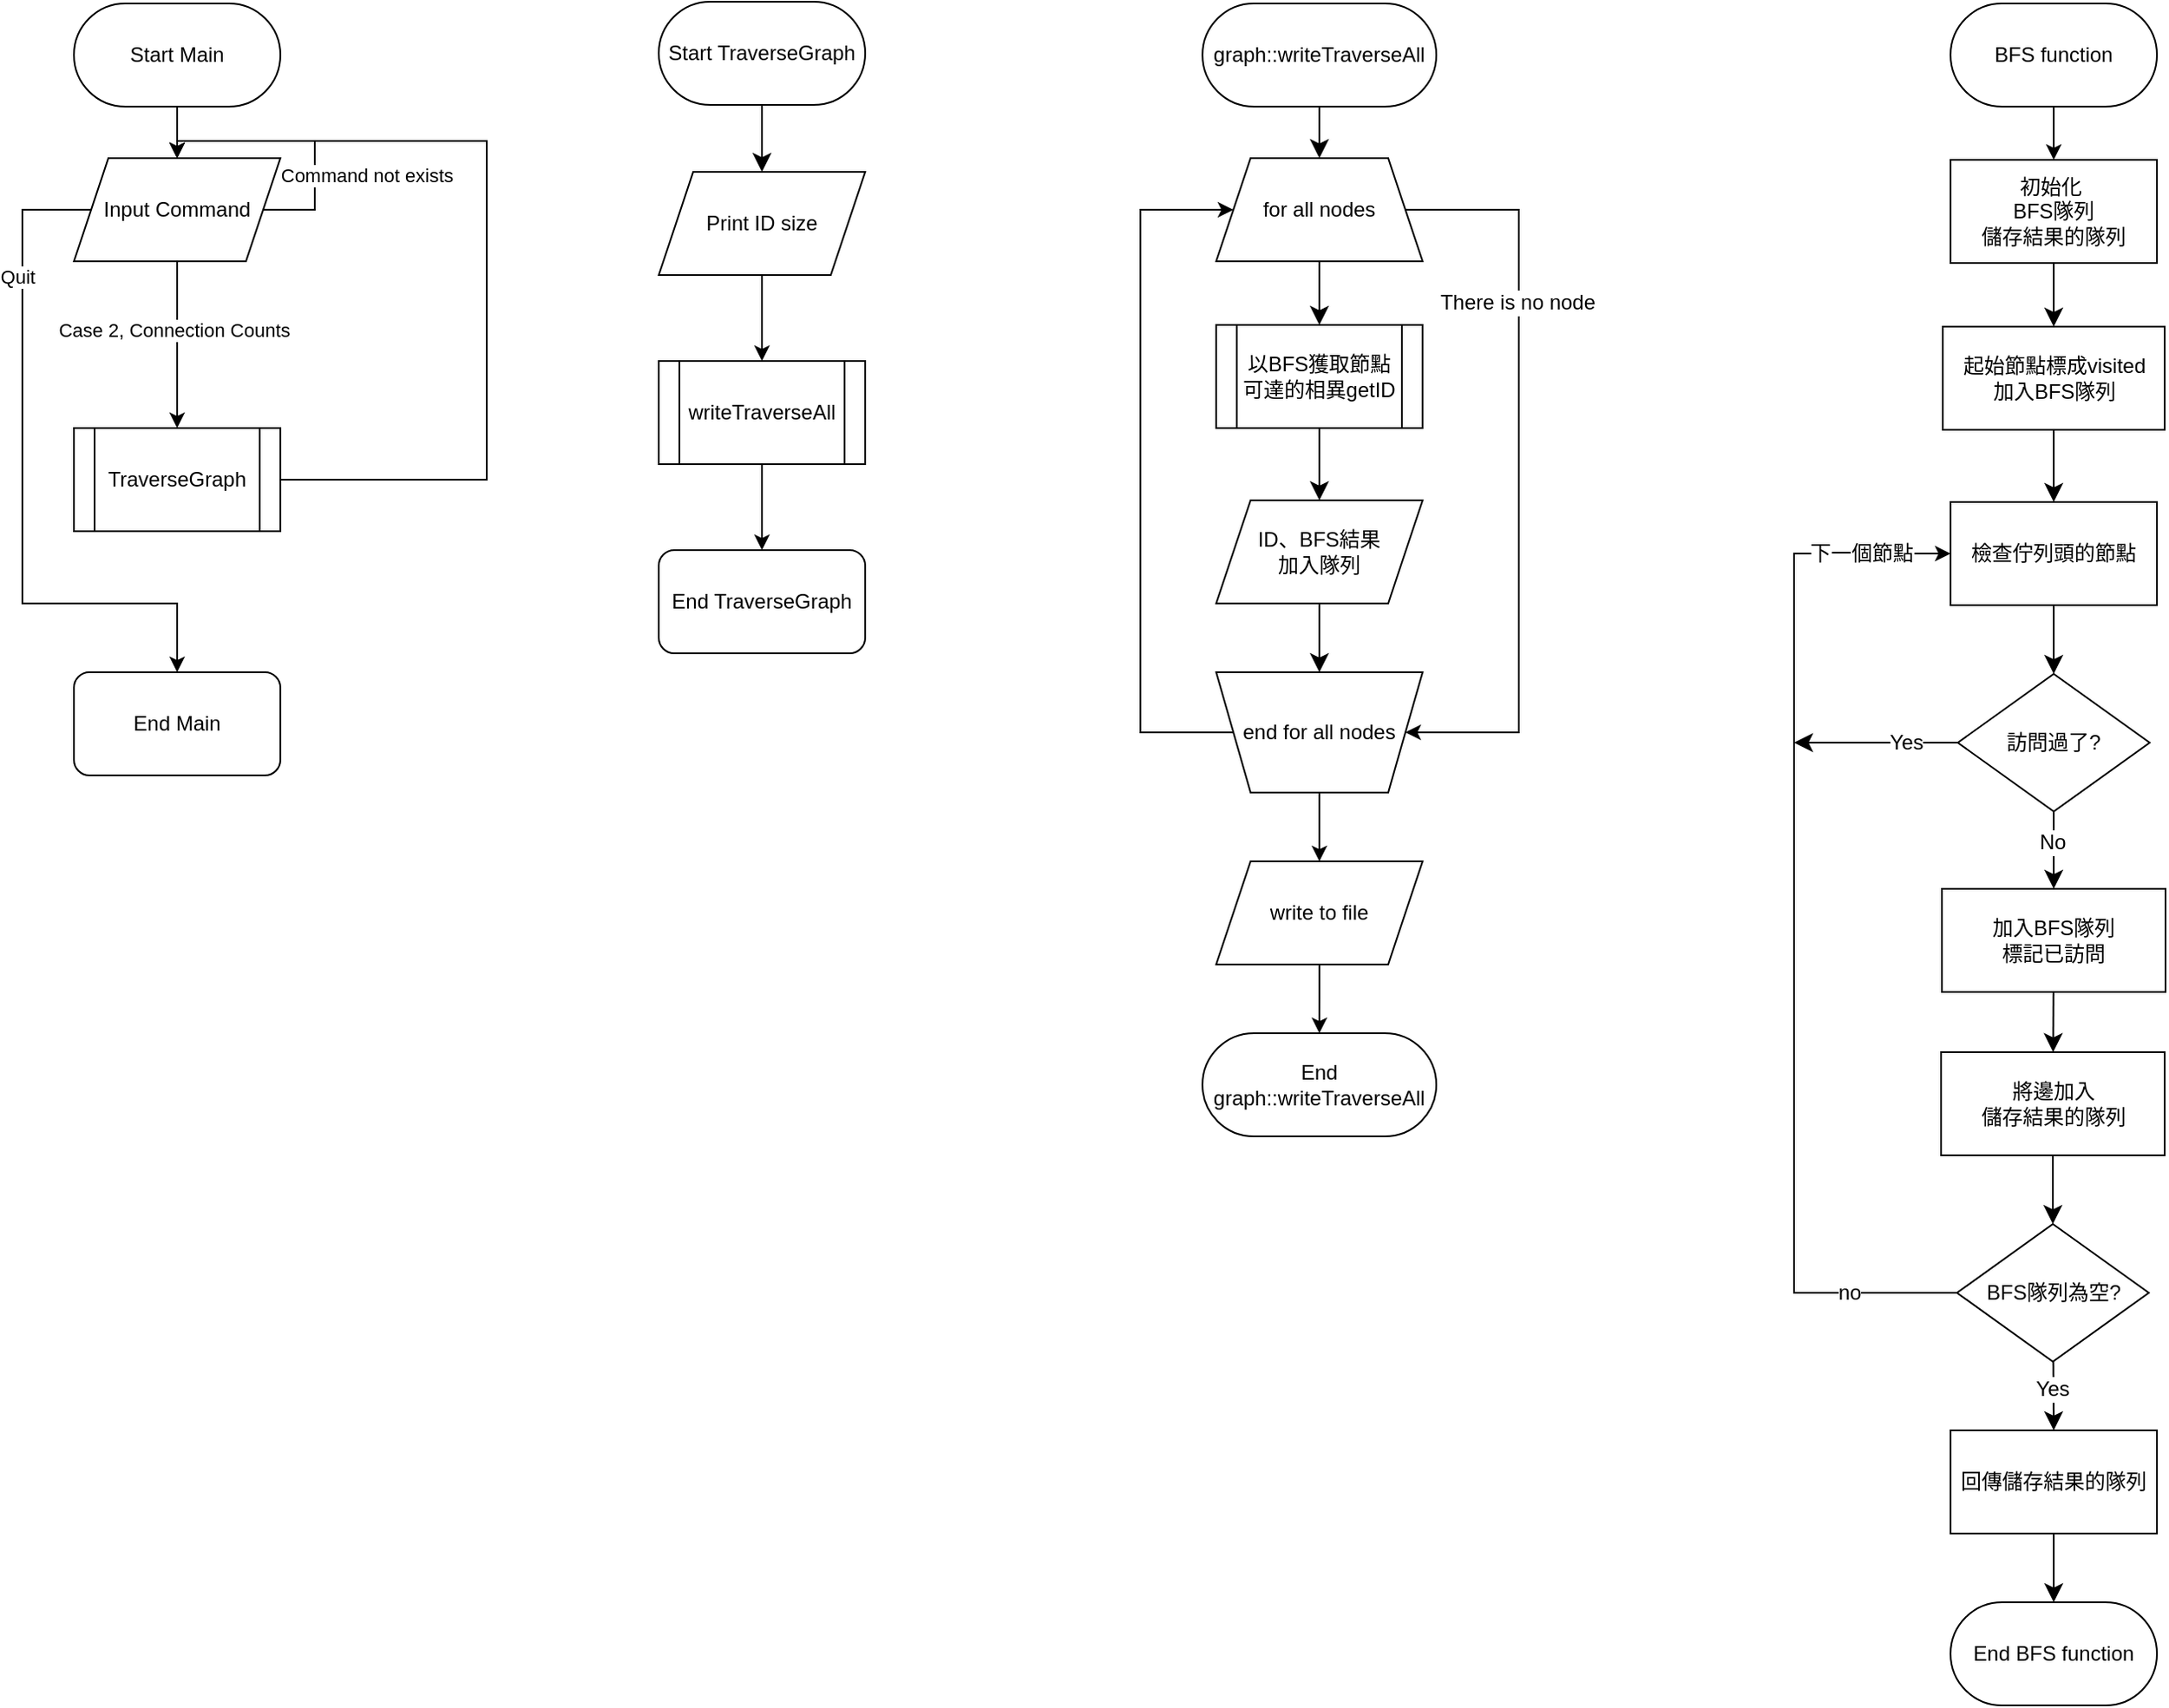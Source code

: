 <mxfile version="24.4.4" type="device">
  <diagram id="C5RBs43oDa-KdzZeNtuy" name="Page-1">
    <mxGraphModel dx="1411" dy="706" grid="1" gridSize="10" guides="1" tooltips="1" connect="1" arrows="1" fold="1" page="1" pageScale="1" pageWidth="827" pageHeight="1169" math="0" shadow="0">
      <root>
        <mxCell id="WIyWlLk6GJQsqaUBKTNV-0" />
        <mxCell id="WIyWlLk6GJQsqaUBKTNV-1" parent="WIyWlLk6GJQsqaUBKTNV-0" />
        <mxCell id="5Zuq6f4ll3MY33p2Iip3-23" style="edgeStyle=orthogonalEdgeStyle;rounded=0;orthogonalLoop=1;jettySize=auto;html=1;entryX=0.5;entryY=0;entryDx=0;entryDy=0;" parent="WIyWlLk6GJQsqaUBKTNV-1" source="5Zuq6f4ll3MY33p2Iip3-24" target="5Zuq6f4ll3MY33p2Iip3-29" edge="1">
          <mxGeometry relative="1" as="geometry" />
        </mxCell>
        <mxCell id="5Zuq6f4ll3MY33p2Iip3-24" value="Start Main" style="rounded=1;whiteSpace=wrap;html=1;arcSize=50;" parent="WIyWlLk6GJQsqaUBKTNV-1" vertex="1">
          <mxGeometry x="100" y="41" width="120" height="60" as="geometry" />
        </mxCell>
        <mxCell id="5Zuq6f4ll3MY33p2Iip3-25" style="edgeStyle=orthogonalEdgeStyle;rounded=0;orthogonalLoop=1;jettySize=auto;html=1;entryX=0.5;entryY=0;entryDx=0;entryDy=0;" parent="WIyWlLk6GJQsqaUBKTNV-1" source="5Zuq6f4ll3MY33p2Iip3-29" target="5Zuq6f4ll3MY33p2Iip3-35" edge="1">
          <mxGeometry relative="1" as="geometry">
            <mxPoint x="160" y="260" as="targetPoint" />
          </mxGeometry>
        </mxCell>
        <mxCell id="5Zuq6f4ll3MY33p2Iip3-26" value="Case 2, Connection Counts" style="edgeLabel;html=1;align=center;verticalAlign=middle;resizable=0;points=[];" parent="5Zuq6f4ll3MY33p2Iip3-25" vertex="1" connectable="0">
          <mxGeometry x="-0.188" y="-2" relative="1" as="geometry">
            <mxPoint as="offset" />
          </mxGeometry>
        </mxCell>
        <mxCell id="5Zuq6f4ll3MY33p2Iip3-27" style="edgeStyle=orthogonalEdgeStyle;rounded=0;orthogonalLoop=1;jettySize=auto;html=1;entryX=0.5;entryY=0;entryDx=0;entryDy=0;" parent="WIyWlLk6GJQsqaUBKTNV-1" source="5Zuq6f4ll3MY33p2Iip3-29" target="5Zuq6f4ll3MY33p2Iip3-38" edge="1">
          <mxGeometry relative="1" as="geometry">
            <Array as="points">
              <mxPoint x="70" y="161" />
              <mxPoint x="70" y="390" />
              <mxPoint x="160" y="390" />
            </Array>
          </mxGeometry>
        </mxCell>
        <mxCell id="5Zuq6f4ll3MY33p2Iip3-28" value="Quit" style="edgeLabel;html=1;align=center;verticalAlign=middle;resizable=0;points=[];" parent="5Zuq6f4ll3MY33p2Iip3-27" vertex="1" connectable="0">
          <mxGeometry x="-0.698" y="-3" relative="1" as="geometry">
            <mxPoint y="19" as="offset" />
          </mxGeometry>
        </mxCell>
        <mxCell id="5Zuq6f4ll3MY33p2Iip3-29" value="Input Command" style="shape=parallelogram;perimeter=parallelogramPerimeter;whiteSpace=wrap;html=1;fixedSize=1;" parent="WIyWlLk6GJQsqaUBKTNV-1" vertex="1">
          <mxGeometry x="100" y="131" width="120" height="60" as="geometry" />
        </mxCell>
        <mxCell id="5Zuq6f4ll3MY33p2Iip3-30" style="edgeStyle=orthogonalEdgeStyle;rounded=0;orthogonalLoop=1;jettySize=auto;html=1;entryX=0.5;entryY=0;entryDx=0;entryDy=0;" parent="WIyWlLk6GJQsqaUBKTNV-1" source="5Zuq6f4ll3MY33p2Iip3-29" target="5Zuq6f4ll3MY33p2Iip3-29" edge="1">
          <mxGeometry relative="1" as="geometry">
            <Array as="points">
              <mxPoint x="240" y="161" />
              <mxPoint x="240" y="121" />
              <mxPoint x="160" y="121" />
            </Array>
          </mxGeometry>
        </mxCell>
        <mxCell id="5Zuq6f4ll3MY33p2Iip3-31" value="Command not exists" style="edgeLabel;html=1;align=center;verticalAlign=middle;resizable=0;points=[];" parent="5Zuq6f4ll3MY33p2Iip3-30" vertex="1" connectable="0">
          <mxGeometry x="-0.415" y="-2" relative="1" as="geometry">
            <mxPoint x="28" y="-3" as="offset" />
          </mxGeometry>
        </mxCell>
        <mxCell id="5Zuq6f4ll3MY33p2Iip3-35" value="TraverseGraph" style="shape=process;whiteSpace=wrap;html=1;backgroundOutline=1;" parent="WIyWlLk6GJQsqaUBKTNV-1" vertex="1">
          <mxGeometry x="100" y="288" width="120" height="60" as="geometry" />
        </mxCell>
        <mxCell id="5Zuq6f4ll3MY33p2Iip3-36" style="edgeStyle=orthogonalEdgeStyle;rounded=0;orthogonalLoop=1;jettySize=auto;html=1;entryX=0.5;entryY=0;entryDx=0;entryDy=0;exitX=1;exitY=0.5;exitDx=0;exitDy=0;" parent="WIyWlLk6GJQsqaUBKTNV-1" source="5Zuq6f4ll3MY33p2Iip3-35" target="5Zuq6f4ll3MY33p2Iip3-29" edge="1">
          <mxGeometry relative="1" as="geometry">
            <Array as="points">
              <mxPoint x="340" y="318" />
              <mxPoint x="340" y="121" />
              <mxPoint x="160" y="121" />
            </Array>
            <mxPoint x="220" y="540" as="sourcePoint" />
            <mxPoint x="260" y="131" as="targetPoint" />
          </mxGeometry>
        </mxCell>
        <mxCell id="5Zuq6f4ll3MY33p2Iip3-38" value="End Main" style="rounded=1;whiteSpace=wrap;html=1;" parent="WIyWlLk6GJQsqaUBKTNV-1" vertex="1">
          <mxGeometry x="100" y="430" width="120" height="60" as="geometry" />
        </mxCell>
        <mxCell id="PBuQCArFa5jbhN4xJp0--11" value="" style="edgeStyle=none;curved=1;rounded=0;orthogonalLoop=1;jettySize=auto;html=1;fontSize=12;startSize=8;endSize=8;" parent="WIyWlLk6GJQsqaUBKTNV-1" source="5Zuq6f4ll3MY33p2Iip3-46" target="PBuQCArFa5jbhN4xJp0--10" edge="1">
          <mxGeometry relative="1" as="geometry" />
        </mxCell>
        <mxCell id="5Zuq6f4ll3MY33p2Iip3-46" value="Start TraverseGraph" style="rounded=1;whiteSpace=wrap;html=1;arcSize=50;" parent="WIyWlLk6GJQsqaUBKTNV-1" vertex="1">
          <mxGeometry x="440" y="40" width="120" height="60" as="geometry" />
        </mxCell>
        <mxCell id="maL6StaA8YDYa5zgpQ4w-1" value="" style="edgeStyle=orthogonalEdgeStyle;rounded=0;orthogonalLoop=1;jettySize=auto;html=1;" parent="WIyWlLk6GJQsqaUBKTNV-1" source="5Zuq6f4ll3MY33p2Iip3-55" target="5Zuq6f4ll3MY33p2Iip3-56" edge="1">
          <mxGeometry relative="1" as="geometry" />
        </mxCell>
        <mxCell id="5Zuq6f4ll3MY33p2Iip3-55" value="writeTraverseAll" style="shape=process;whiteSpace=wrap;html=1;backgroundOutline=1;" parent="WIyWlLk6GJQsqaUBKTNV-1" vertex="1">
          <mxGeometry x="440" y="249" width="120" height="60" as="geometry" />
        </mxCell>
        <mxCell id="5Zuq6f4ll3MY33p2Iip3-56" value="End TraverseGraph" style="rounded=1;whiteSpace=wrap;html=1;" parent="WIyWlLk6GJQsqaUBKTNV-1" vertex="1">
          <mxGeometry x="440" y="359" width="120" height="60" as="geometry" />
        </mxCell>
        <mxCell id="PBuQCArFa5jbhN4xJp0--28" value="" style="edgeStyle=none;curved=1;rounded=0;orthogonalLoop=1;jettySize=auto;html=1;fontSize=12;startSize=8;endSize=8;" parent="WIyWlLk6GJQsqaUBKTNV-1" source="5Zuq6f4ll3MY33p2Iip3-58" target="PBuQCArFa5jbhN4xJp0--15" edge="1">
          <mxGeometry relative="1" as="geometry" />
        </mxCell>
        <mxCell id="5Zuq6f4ll3MY33p2Iip3-58" value="graph::writeTraverseAll" style="rounded=1;whiteSpace=wrap;html=1;arcSize=50;" parent="WIyWlLk6GJQsqaUBKTNV-1" vertex="1">
          <mxGeometry x="756.09" y="41" width="135.94" height="60" as="geometry" />
        </mxCell>
        <mxCell id="PBuQCArFa5jbhN4xJp0--38" value="" style="edgeStyle=none;curved=1;rounded=0;orthogonalLoop=1;jettySize=auto;html=1;fontSize=12;startSize=8;endSize=8;" parent="WIyWlLk6GJQsqaUBKTNV-1" source="5Zuq6f4ll3MY33p2Iip3-86" target="PBuQCArFa5jbhN4xJp0--37" edge="1">
          <mxGeometry relative="1" as="geometry" />
        </mxCell>
        <mxCell id="5Zuq6f4ll3MY33p2Iip3-86" value="以BFS獲取&lt;span style=&quot;background-color: initial;&quot;&gt;節點可達的相異getID&lt;/span&gt;" style="shape=process;whiteSpace=wrap;html=1;backgroundOutline=1;" parent="WIyWlLk6GJQsqaUBKTNV-1" vertex="1">
          <mxGeometry x="764.06" y="228" width="120" height="60" as="geometry" />
        </mxCell>
        <mxCell id="nBRJpQgrgmeqpI3Wd9oI-1" value="" style="edgeStyle=orthogonalEdgeStyle;rounded=0;orthogonalLoop=1;jettySize=auto;html=1;" parent="WIyWlLk6GJQsqaUBKTNV-1" source="Rqaln8O-QJsJvmHKmD0x-7" target="nBRJpQgrgmeqpI3Wd9oI-0" edge="1">
          <mxGeometry relative="1" as="geometry" />
        </mxCell>
        <mxCell id="Rqaln8O-QJsJvmHKmD0x-7" value="BFS function" style="rounded=1;whiteSpace=wrap;html=1;arcSize=50;" parent="WIyWlLk6GJQsqaUBKTNV-1" vertex="1">
          <mxGeometry x="1191" y="41" width="120" height="60" as="geometry" />
        </mxCell>
        <mxCell id="PBuQCArFa5jbhN4xJp0--52" value="" style="edgeStyle=none;curved=1;rounded=0;orthogonalLoop=1;jettySize=auto;html=1;fontSize=12;startSize=8;endSize=8;" parent="WIyWlLk6GJQsqaUBKTNV-1" source="Rqaln8O-QJsJvmHKmD0x-14" target="PBuQCArFa5jbhN4xJp0--51" edge="1">
          <mxGeometry relative="1" as="geometry" />
        </mxCell>
        <mxCell id="Rqaln8O-QJsJvmHKmD0x-14" value="檢查佇列頭的節點" style="rounded=0;whiteSpace=wrap;html=1;" parent="WIyWlLk6GJQsqaUBKTNV-1" vertex="1">
          <mxGeometry x="1191" y="331" width="120" height="60" as="geometry" />
        </mxCell>
        <mxCell id="PBuQCArFa5jbhN4xJp0--59" value="" style="edgeStyle=none;curved=1;rounded=0;orthogonalLoop=1;jettySize=auto;html=1;fontSize=12;startSize=8;endSize=8;" parent="WIyWlLk6GJQsqaUBKTNV-1" source="Rqaln8O-QJsJvmHKmD0x-16" target="PBuQCArFa5jbhN4xJp0--57" edge="1">
          <mxGeometry relative="1" as="geometry" />
        </mxCell>
        <mxCell id="Rqaln8O-QJsJvmHKmD0x-16" value="加入BFS隊列&lt;div&gt;標記已訪問&lt;/div&gt;" style="rounded=0;whiteSpace=wrap;html=1;" parent="WIyWlLk6GJQsqaUBKTNV-1" vertex="1">
          <mxGeometry x="1186" y="556" width="130" height="60" as="geometry" />
        </mxCell>
        <mxCell id="Rqaln8O-QJsJvmHKmD0x-25" value="" style="edgeStyle=none;curved=1;rounded=0;orthogonalLoop=1;jettySize=auto;html=1;fontSize=12;startSize=8;endSize=8;entryX=0.5;entryY=0;entryDx=0;entryDy=0;" parent="WIyWlLk6GJQsqaUBKTNV-1" source="Rqaln8O-QJsJvmHKmD0x-18" target="PBuQCArFa5jbhN4xJp0--48" edge="1">
          <mxGeometry relative="1" as="geometry">
            <mxPoint x="1250" y="911" as="targetPoint" />
          </mxGeometry>
        </mxCell>
        <mxCell id="Rqaln8O-QJsJvmHKmD0x-26" value="Yes" style="edgeLabel;html=1;align=center;verticalAlign=middle;resizable=0;points=[];fontSize=12;" parent="Rqaln8O-QJsJvmHKmD0x-25" vertex="1" connectable="0">
          <mxGeometry x="-0.486" y="-4" relative="1" as="geometry">
            <mxPoint x="3" y="5" as="offset" />
          </mxGeometry>
        </mxCell>
        <mxCell id="Rqaln8O-QJsJvmHKmD0x-18" value="BFS隊列為空?" style="rhombus;whiteSpace=wrap;html=1;" parent="WIyWlLk6GJQsqaUBKTNV-1" vertex="1">
          <mxGeometry x="1194.72" y="751" width="111.56" height="80" as="geometry" />
        </mxCell>
        <mxCell id="Rqaln8O-QJsJvmHKmD0x-21" style="edgeStyle=orthogonalEdgeStyle;rounded=0;orthogonalLoop=1;jettySize=auto;html=1;entryX=0;entryY=0.5;entryDx=0;entryDy=0;exitX=0;exitY=0.5;exitDx=0;exitDy=0;" parent="WIyWlLk6GJQsqaUBKTNV-1" source="Rqaln8O-QJsJvmHKmD0x-18" target="Rqaln8O-QJsJvmHKmD0x-14" edge="1">
          <mxGeometry relative="1" as="geometry">
            <Array as="points">
              <mxPoint x="1100" y="791" />
              <mxPoint x="1100" y="361" />
            </Array>
            <mxPoint x="1187" y="631" as="sourcePoint" />
            <mxPoint x="1191" y="511" as="targetPoint" />
          </mxGeometry>
        </mxCell>
        <mxCell id="Rqaln8O-QJsJvmHKmD0x-23" value="no" style="edgeLabel;html=1;align=center;verticalAlign=middle;resizable=0;points=[];fontSize=12;" parent="Rqaln8O-QJsJvmHKmD0x-21" vertex="1" connectable="0">
          <mxGeometry x="-0.796" y="3" relative="1" as="geometry">
            <mxPoint y="-3" as="offset" />
          </mxGeometry>
        </mxCell>
        <mxCell id="PBuQCArFa5jbhN4xJp0--50" value="下一個節點" style="edgeLabel;html=1;align=center;verticalAlign=middle;resizable=0;points=[];fontSize=12;" parent="Rqaln8O-QJsJvmHKmD0x-21" vertex="1" connectable="0">
          <mxGeometry x="0.817" y="2" relative="1" as="geometry">
            <mxPoint x="4" y="2" as="offset" />
          </mxGeometry>
        </mxCell>
        <mxCell id="Rqaln8O-QJsJvmHKmD0x-24" value="End BFS function" style="rounded=1;whiteSpace=wrap;html=1;arcSize=50;" parent="WIyWlLk6GJQsqaUBKTNV-1" vertex="1">
          <mxGeometry x="1191" y="971" width="120" height="60" as="geometry" />
        </mxCell>
        <mxCell id="PBuQCArFa5jbhN4xJp0--46" value="" style="edgeStyle=none;curved=1;rounded=0;orthogonalLoop=1;jettySize=auto;html=1;fontSize=12;startSize=8;endSize=8;" parent="WIyWlLk6GJQsqaUBKTNV-1" source="nBRJpQgrgmeqpI3Wd9oI-0" target="PBuQCArFa5jbhN4xJp0--45" edge="1">
          <mxGeometry relative="1" as="geometry" />
        </mxCell>
        <mxCell id="nBRJpQgrgmeqpI3Wd9oI-0" value="初始化&amp;nbsp;&lt;div&gt;&lt;span style=&quot;background-color: initial;&quot;&gt;BFS隊列&lt;/span&gt;&lt;div&gt;&lt;span style=&quot;background-color: initial;&quot;&gt;儲存結果的隊列&lt;/span&gt;&lt;/div&gt;&lt;/div&gt;" style="rounded=0;whiteSpace=wrap;html=1;" parent="WIyWlLk6GJQsqaUBKTNV-1" vertex="1">
          <mxGeometry x="1191" y="132" width="120" height="60" as="geometry" />
        </mxCell>
        <mxCell id="maL6StaA8YDYa5zgpQ4w-0" value="" style="edgeStyle=orthogonalEdgeStyle;rounded=0;orthogonalLoop=1;jettySize=auto;html=1;" parent="WIyWlLk6GJQsqaUBKTNV-1" source="PBuQCArFa5jbhN4xJp0--10" target="5Zuq6f4ll3MY33p2Iip3-55" edge="1">
          <mxGeometry relative="1" as="geometry" />
        </mxCell>
        <mxCell id="PBuQCArFa5jbhN4xJp0--10" value="Print ID size" style="shape=parallelogram;perimeter=parallelogramPerimeter;whiteSpace=wrap;html=1;fixedSize=1;" parent="WIyWlLk6GJQsqaUBKTNV-1" vertex="1">
          <mxGeometry x="440" y="139" width="120" height="60" as="geometry" />
        </mxCell>
        <mxCell id="PBuQCArFa5jbhN4xJp0--29" value="" style="edgeStyle=none;curved=1;rounded=0;orthogonalLoop=1;jettySize=auto;html=1;fontSize=12;startSize=8;endSize=8;" parent="WIyWlLk6GJQsqaUBKTNV-1" source="PBuQCArFa5jbhN4xJp0--15" target="5Zuq6f4ll3MY33p2Iip3-86" edge="1">
          <mxGeometry relative="1" as="geometry" />
        </mxCell>
        <mxCell id="PBuQCArFa5jbhN4xJp0--15" value="for all nodes" style="shape=trapezoid;perimeter=trapezoidPerimeter;whiteSpace=wrap;html=1;fixedSize=1;" parent="WIyWlLk6GJQsqaUBKTNV-1" vertex="1">
          <mxGeometry x="764.05" y="131" width="120" height="60" as="geometry" />
        </mxCell>
        <mxCell id="maL6StaA8YDYa5zgpQ4w-2" value="" style="edgeStyle=orthogonalEdgeStyle;rounded=0;orthogonalLoop=1;jettySize=auto;html=1;" parent="WIyWlLk6GJQsqaUBKTNV-1" source="PBuQCArFa5jbhN4xJp0--16" target="PBuQCArFa5jbhN4xJp0--42" edge="1">
          <mxGeometry relative="1" as="geometry" />
        </mxCell>
        <mxCell id="PBuQCArFa5jbhN4xJp0--16" value="end for all nodes" style="shape=trapezoid;perimeter=trapezoidPerimeter;whiteSpace=wrap;fixedSize=1;rotation=0;verticalAlign=middle;horizontal=1;html=1;flipV=1;" parent="WIyWlLk6GJQsqaUBKTNV-1" vertex="1">
          <mxGeometry x="764.06" y="430" width="120" height="70" as="geometry" />
        </mxCell>
        <mxCell id="PBuQCArFa5jbhN4xJp0--25" value="End graph::writeTraverseAll" style="rounded=1;whiteSpace=wrap;html=1;arcSize=50;" parent="WIyWlLk6GJQsqaUBKTNV-1" vertex="1">
          <mxGeometry x="756.08" y="640" width="135.94" height="60" as="geometry" />
        </mxCell>
        <mxCell id="PBuQCArFa5jbhN4xJp0--32" style="edgeStyle=orthogonalEdgeStyle;rounded=0;orthogonalLoop=1;jettySize=auto;html=1;entryX=0;entryY=0.5;entryDx=0;entryDy=0;exitX=0;exitY=0.5;exitDx=0;exitDy=0;" parent="WIyWlLk6GJQsqaUBKTNV-1" source="PBuQCArFa5jbhN4xJp0--16" target="PBuQCArFa5jbhN4xJp0--15" edge="1">
          <mxGeometry relative="1" as="geometry">
            <Array as="points">
              <mxPoint x="720" y="465" />
              <mxPoint x="720" y="161" />
            </Array>
            <mxPoint x="667" y="327" as="sourcePoint" />
            <mxPoint x="657" y="200" as="targetPoint" />
          </mxGeometry>
        </mxCell>
        <mxCell id="PBuQCArFa5jbhN4xJp0--35" style="edgeStyle=orthogonalEdgeStyle;rounded=0;orthogonalLoop=1;jettySize=auto;html=1;entryX=1;entryY=0.5;entryDx=0;entryDy=0;exitX=1;exitY=0.5;exitDx=0;exitDy=0;" parent="WIyWlLk6GJQsqaUBKTNV-1" source="PBuQCArFa5jbhN4xJp0--15" target="PBuQCArFa5jbhN4xJp0--16" edge="1">
          <mxGeometry relative="1" as="geometry">
            <Array as="points">
              <mxPoint x="940" y="161" />
              <mxPoint x="940" y="465" />
            </Array>
            <mxPoint x="1014" y="333" as="sourcePoint" />
            <mxPoint x="1014" y="131" as="targetPoint" />
          </mxGeometry>
        </mxCell>
        <mxCell id="PBuQCArFa5jbhN4xJp0--36" value="There is no node" style="edgeLabel;html=1;align=center;verticalAlign=middle;resizable=0;points=[];fontSize=12;" parent="PBuQCArFa5jbhN4xJp0--35" vertex="1" connectable="0">
          <mxGeometry x="-0.452" y="-1" relative="1" as="geometry">
            <mxPoint as="offset" />
          </mxGeometry>
        </mxCell>
        <mxCell id="PBuQCArFa5jbhN4xJp0--39" value="" style="edgeStyle=none;curved=1;rounded=0;orthogonalLoop=1;jettySize=auto;html=1;fontSize=12;startSize=8;endSize=8;" parent="WIyWlLk6GJQsqaUBKTNV-1" source="PBuQCArFa5jbhN4xJp0--37" target="PBuQCArFa5jbhN4xJp0--16" edge="1">
          <mxGeometry relative="1" as="geometry" />
        </mxCell>
        <mxCell id="PBuQCArFa5jbhN4xJp0--37" value="&lt;div&gt;ID、BFS結果&lt;/div&gt;加入隊列" style="shape=parallelogram;perimeter=parallelogramPerimeter;whiteSpace=wrap;html=1;fixedSize=1;" parent="WIyWlLk6GJQsqaUBKTNV-1" vertex="1">
          <mxGeometry x="764.06" y="330" width="120" height="60" as="geometry" />
        </mxCell>
        <mxCell id="maL6StaA8YDYa5zgpQ4w-3" value="" style="edgeStyle=orthogonalEdgeStyle;rounded=0;orthogonalLoop=1;jettySize=auto;html=1;" parent="WIyWlLk6GJQsqaUBKTNV-1" source="PBuQCArFa5jbhN4xJp0--42" target="PBuQCArFa5jbhN4xJp0--25" edge="1">
          <mxGeometry relative="1" as="geometry" />
        </mxCell>
        <mxCell id="PBuQCArFa5jbhN4xJp0--42" value="write to file" style="shape=parallelogram;perimeter=parallelogramPerimeter;whiteSpace=wrap;html=1;fixedSize=1;" parent="WIyWlLk6GJQsqaUBKTNV-1" vertex="1">
          <mxGeometry x="764.05" y="540" width="120" height="60" as="geometry" />
        </mxCell>
        <mxCell id="PBuQCArFa5jbhN4xJp0--47" value="" style="edgeStyle=none;curved=1;rounded=0;orthogonalLoop=1;jettySize=auto;html=1;fontSize=12;startSize=8;endSize=8;" parent="WIyWlLk6GJQsqaUBKTNV-1" source="PBuQCArFa5jbhN4xJp0--45" target="Rqaln8O-QJsJvmHKmD0x-14" edge="1">
          <mxGeometry relative="1" as="geometry" />
        </mxCell>
        <mxCell id="PBuQCArFa5jbhN4xJp0--45" value="起始節點標成visited&lt;div&gt;加入&lt;span style=&quot;background-color: initial;&quot;&gt;BFS隊列&lt;/span&gt;&lt;/div&gt;" style="rounded=0;whiteSpace=wrap;html=1;" parent="WIyWlLk6GJQsqaUBKTNV-1" vertex="1">
          <mxGeometry x="1186.5" y="229" width="129" height="60" as="geometry" />
        </mxCell>
        <mxCell id="PBuQCArFa5jbhN4xJp0--49" value="" style="edgeStyle=none;curved=1;rounded=0;orthogonalLoop=1;jettySize=auto;html=1;fontSize=12;startSize=8;endSize=8;" parent="WIyWlLk6GJQsqaUBKTNV-1" source="PBuQCArFa5jbhN4xJp0--48" target="Rqaln8O-QJsJvmHKmD0x-24" edge="1">
          <mxGeometry relative="1" as="geometry" />
        </mxCell>
        <mxCell id="PBuQCArFa5jbhN4xJp0--48" value="回傳儲存結果的隊列" style="rounded=0;whiteSpace=wrap;html=1;" parent="WIyWlLk6GJQsqaUBKTNV-1" vertex="1">
          <mxGeometry x="1191" y="871" width="120" height="60" as="geometry" />
        </mxCell>
        <mxCell id="PBuQCArFa5jbhN4xJp0--53" value="" style="edgeStyle=none;curved=1;rounded=0;orthogonalLoop=1;jettySize=auto;html=1;fontSize=12;startSize=8;endSize=8;" parent="WIyWlLk6GJQsqaUBKTNV-1" source="PBuQCArFa5jbhN4xJp0--51" target="Rqaln8O-QJsJvmHKmD0x-16" edge="1">
          <mxGeometry relative="1" as="geometry" />
        </mxCell>
        <mxCell id="PBuQCArFa5jbhN4xJp0--56" value="No" style="edgeLabel;html=1;align=center;verticalAlign=middle;resizable=0;points=[];fontSize=12;" parent="PBuQCArFa5jbhN4xJp0--53" vertex="1" connectable="0">
          <mxGeometry x="-0.531" y="-1" relative="1" as="geometry">
            <mxPoint y="7" as="offset" />
          </mxGeometry>
        </mxCell>
        <mxCell id="PBuQCArFa5jbhN4xJp0--54" style="edgeStyle=none;curved=1;rounded=0;orthogonalLoop=1;jettySize=auto;html=1;exitX=0;exitY=0.5;exitDx=0;exitDy=0;fontSize=12;startSize=8;endSize=8;" parent="WIyWlLk6GJQsqaUBKTNV-1" source="PBuQCArFa5jbhN4xJp0--51" edge="1">
          <mxGeometry relative="1" as="geometry">
            <mxPoint x="1100" y="471" as="targetPoint" />
          </mxGeometry>
        </mxCell>
        <mxCell id="PBuQCArFa5jbhN4xJp0--55" value="Yes" style="edgeLabel;html=1;align=center;verticalAlign=middle;resizable=0;points=[];fontSize=12;" parent="PBuQCArFa5jbhN4xJp0--54" vertex="1" connectable="0">
          <mxGeometry x="-0.364" y="-3" relative="1" as="geometry">
            <mxPoint y="3" as="offset" />
          </mxGeometry>
        </mxCell>
        <mxCell id="PBuQCArFa5jbhN4xJp0--51" value="訪問過了?" style="rhombus;whiteSpace=wrap;html=1;" parent="WIyWlLk6GJQsqaUBKTNV-1" vertex="1">
          <mxGeometry x="1195.22" y="431" width="111.56" height="80" as="geometry" />
        </mxCell>
        <mxCell id="PBuQCArFa5jbhN4xJp0--58" value="" style="edgeStyle=none;curved=1;rounded=0;orthogonalLoop=1;jettySize=auto;html=1;fontSize=12;startSize=8;endSize=8;" parent="WIyWlLk6GJQsqaUBKTNV-1" source="PBuQCArFa5jbhN4xJp0--57" target="Rqaln8O-QJsJvmHKmD0x-18" edge="1">
          <mxGeometry relative="1" as="geometry" />
        </mxCell>
        <mxCell id="PBuQCArFa5jbhN4xJp0--57" value="將邊加入&lt;div&gt;儲存結果的隊列&lt;/div&gt;" style="rounded=0;whiteSpace=wrap;html=1;" parent="WIyWlLk6GJQsqaUBKTNV-1" vertex="1">
          <mxGeometry x="1185.5" y="651" width="130" height="60" as="geometry" />
        </mxCell>
      </root>
    </mxGraphModel>
  </diagram>
</mxfile>
